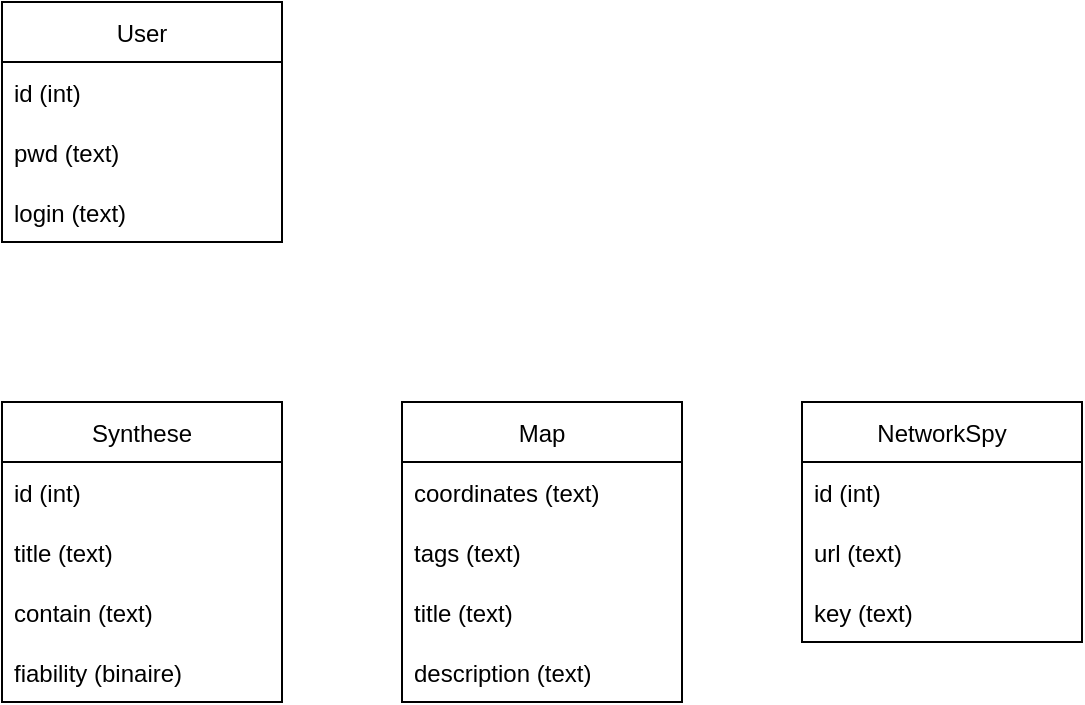 <mxfile version="16.2.7" type="github">
  <diagram id="Salt5v5eWDhcBcDFuMUW" name="Page-1">
    <mxGraphModel dx="1422" dy="794" grid="1" gridSize="10" guides="1" tooltips="1" connect="1" arrows="1" fold="1" page="1" pageScale="1" pageWidth="827" pageHeight="1169" math="0" shadow="0">
      <root>
        <mxCell id="0" />
        <mxCell id="1" parent="0" />
        <mxCell id="NIx-1h7J8vUl_Qh3Dp3P-1" value="User" style="swimlane;fontStyle=0;childLayout=stackLayout;horizontal=1;startSize=30;horizontalStack=0;resizeParent=1;resizeParentMax=0;resizeLast=0;collapsible=1;marginBottom=0;" vertex="1" parent="1">
          <mxGeometry x="120" y="40" width="140" height="120" as="geometry" />
        </mxCell>
        <mxCell id="NIx-1h7J8vUl_Qh3Dp3P-2" value="id (int)" style="text;strokeColor=none;fillColor=none;align=left;verticalAlign=middle;spacingLeft=4;spacingRight=4;overflow=hidden;points=[[0,0.5],[1,0.5]];portConstraint=eastwest;rotatable=0;" vertex="1" parent="NIx-1h7J8vUl_Qh3Dp3P-1">
          <mxGeometry y="30" width="140" height="30" as="geometry" />
        </mxCell>
        <mxCell id="NIx-1h7J8vUl_Qh3Dp3P-4" value="pwd (text)" style="text;strokeColor=none;fillColor=none;align=left;verticalAlign=middle;spacingLeft=4;spacingRight=4;overflow=hidden;points=[[0,0.5],[1,0.5]];portConstraint=eastwest;rotatable=0;" vertex="1" parent="NIx-1h7J8vUl_Qh3Dp3P-1">
          <mxGeometry y="60" width="140" height="30" as="geometry" />
        </mxCell>
        <mxCell id="NIx-1h7J8vUl_Qh3Dp3P-3" value="login (text)" style="text;strokeColor=none;fillColor=none;align=left;verticalAlign=middle;spacingLeft=4;spacingRight=4;overflow=hidden;points=[[0,0.5],[1,0.5]];portConstraint=eastwest;rotatable=0;" vertex="1" parent="NIx-1h7J8vUl_Qh3Dp3P-1">
          <mxGeometry y="90" width="140" height="30" as="geometry" />
        </mxCell>
        <mxCell id="NIx-1h7J8vUl_Qh3Dp3P-5" value="Synthese" style="swimlane;fontStyle=0;childLayout=stackLayout;horizontal=1;startSize=30;horizontalStack=0;resizeParent=1;resizeParentMax=0;resizeLast=0;collapsible=1;marginBottom=0;" vertex="1" parent="1">
          <mxGeometry x="120" y="240" width="140" height="150" as="geometry">
            <mxRectangle x="120" y="240" width="80" height="30" as="alternateBounds" />
          </mxGeometry>
        </mxCell>
        <mxCell id="NIx-1h7J8vUl_Qh3Dp3P-6" value="id (int)" style="text;strokeColor=none;fillColor=none;align=left;verticalAlign=middle;spacingLeft=4;spacingRight=4;overflow=hidden;points=[[0,0.5],[1,0.5]];portConstraint=eastwest;rotatable=0;" vertex="1" parent="NIx-1h7J8vUl_Qh3Dp3P-5">
          <mxGeometry y="30" width="140" height="30" as="geometry" />
        </mxCell>
        <mxCell id="NIx-1h7J8vUl_Qh3Dp3P-7" value="title (text)" style="text;strokeColor=none;fillColor=none;align=left;verticalAlign=middle;spacingLeft=4;spacingRight=4;overflow=hidden;points=[[0,0.5],[1,0.5]];portConstraint=eastwest;rotatable=0;" vertex="1" parent="NIx-1h7J8vUl_Qh3Dp3P-5">
          <mxGeometry y="60" width="140" height="30" as="geometry" />
        </mxCell>
        <mxCell id="NIx-1h7J8vUl_Qh3Dp3P-8" value="contain (text)" style="text;strokeColor=none;fillColor=none;align=left;verticalAlign=middle;spacingLeft=4;spacingRight=4;overflow=hidden;points=[[0,0.5],[1,0.5]];portConstraint=eastwest;rotatable=0;" vertex="1" parent="NIx-1h7J8vUl_Qh3Dp3P-5">
          <mxGeometry y="90" width="140" height="30" as="geometry" />
        </mxCell>
        <mxCell id="NIx-1h7J8vUl_Qh3Dp3P-24" value="fiability (binaire)" style="text;strokeColor=none;fillColor=none;align=left;verticalAlign=middle;spacingLeft=4;spacingRight=4;overflow=hidden;points=[[0,0.5],[1,0.5]];portConstraint=eastwest;rotatable=0;" vertex="1" parent="NIx-1h7J8vUl_Qh3Dp3P-5">
          <mxGeometry y="120" width="140" height="30" as="geometry" />
        </mxCell>
        <mxCell id="NIx-1h7J8vUl_Qh3Dp3P-9" value="Map" style="swimlane;fontStyle=0;childLayout=stackLayout;horizontal=1;startSize=30;horizontalStack=0;resizeParent=1;resizeParentMax=0;resizeLast=0;collapsible=1;marginBottom=0;" vertex="1" parent="1">
          <mxGeometry x="320" y="240" width="140" height="150" as="geometry" />
        </mxCell>
        <mxCell id="NIx-1h7J8vUl_Qh3Dp3P-10" value="coordinates (text)" style="text;strokeColor=none;fillColor=none;align=left;verticalAlign=middle;spacingLeft=4;spacingRight=4;overflow=hidden;points=[[0,0.5],[1,0.5]];portConstraint=eastwest;rotatable=0;" vertex="1" parent="NIx-1h7J8vUl_Qh3Dp3P-9">
          <mxGeometry y="30" width="140" height="30" as="geometry" />
        </mxCell>
        <mxCell id="NIx-1h7J8vUl_Qh3Dp3P-11" value="tags (text)" style="text;strokeColor=none;fillColor=none;align=left;verticalAlign=middle;spacingLeft=4;spacingRight=4;overflow=hidden;points=[[0,0.5],[1,0.5]];portConstraint=eastwest;rotatable=0;" vertex="1" parent="NIx-1h7J8vUl_Qh3Dp3P-9">
          <mxGeometry y="60" width="140" height="30" as="geometry" />
        </mxCell>
        <mxCell id="NIx-1h7J8vUl_Qh3Dp3P-12" value="title (text)" style="text;strokeColor=none;fillColor=none;align=left;verticalAlign=middle;spacingLeft=4;spacingRight=4;overflow=hidden;points=[[0,0.5],[1,0.5]];portConstraint=eastwest;rotatable=0;" vertex="1" parent="NIx-1h7J8vUl_Qh3Dp3P-9">
          <mxGeometry y="90" width="140" height="30" as="geometry" />
        </mxCell>
        <mxCell id="NIx-1h7J8vUl_Qh3Dp3P-27" value="description (text)" style="text;strokeColor=none;fillColor=none;align=left;verticalAlign=middle;spacingLeft=4;spacingRight=4;overflow=hidden;points=[[0,0.5],[1,0.5]];portConstraint=eastwest;rotatable=0;" vertex="1" parent="NIx-1h7J8vUl_Qh3Dp3P-9">
          <mxGeometry y="120" width="140" height="30" as="geometry" />
        </mxCell>
        <mxCell id="NIx-1h7J8vUl_Qh3Dp3P-13" value="NetworkSpy" style="swimlane;fontStyle=0;childLayout=stackLayout;horizontal=1;startSize=30;horizontalStack=0;resizeParent=1;resizeParentMax=0;resizeLast=0;collapsible=1;marginBottom=0;" vertex="1" parent="1">
          <mxGeometry x="520" y="240" width="140" height="120" as="geometry" />
        </mxCell>
        <mxCell id="NIx-1h7J8vUl_Qh3Dp3P-14" value="id (int)" style="text;strokeColor=none;fillColor=none;align=left;verticalAlign=middle;spacingLeft=4;spacingRight=4;overflow=hidden;points=[[0,0.5],[1,0.5]];portConstraint=eastwest;rotatable=0;" vertex="1" parent="NIx-1h7J8vUl_Qh3Dp3P-13">
          <mxGeometry y="30" width="140" height="30" as="geometry" />
        </mxCell>
        <mxCell id="NIx-1h7J8vUl_Qh3Dp3P-15" value="url (text)" style="text;strokeColor=none;fillColor=none;align=left;verticalAlign=middle;spacingLeft=4;spacingRight=4;overflow=hidden;points=[[0,0.5],[1,0.5]];portConstraint=eastwest;rotatable=0;" vertex="1" parent="NIx-1h7J8vUl_Qh3Dp3P-13">
          <mxGeometry y="60" width="140" height="30" as="geometry" />
        </mxCell>
        <mxCell id="NIx-1h7J8vUl_Qh3Dp3P-16" value="key (text)" style="text;strokeColor=none;fillColor=none;align=left;verticalAlign=middle;spacingLeft=4;spacingRight=4;overflow=hidden;points=[[0,0.5],[1,0.5]];portConstraint=eastwest;rotatable=0;" vertex="1" parent="NIx-1h7J8vUl_Qh3Dp3P-13">
          <mxGeometry y="90" width="140" height="30" as="geometry" />
        </mxCell>
      </root>
    </mxGraphModel>
  </diagram>
</mxfile>

